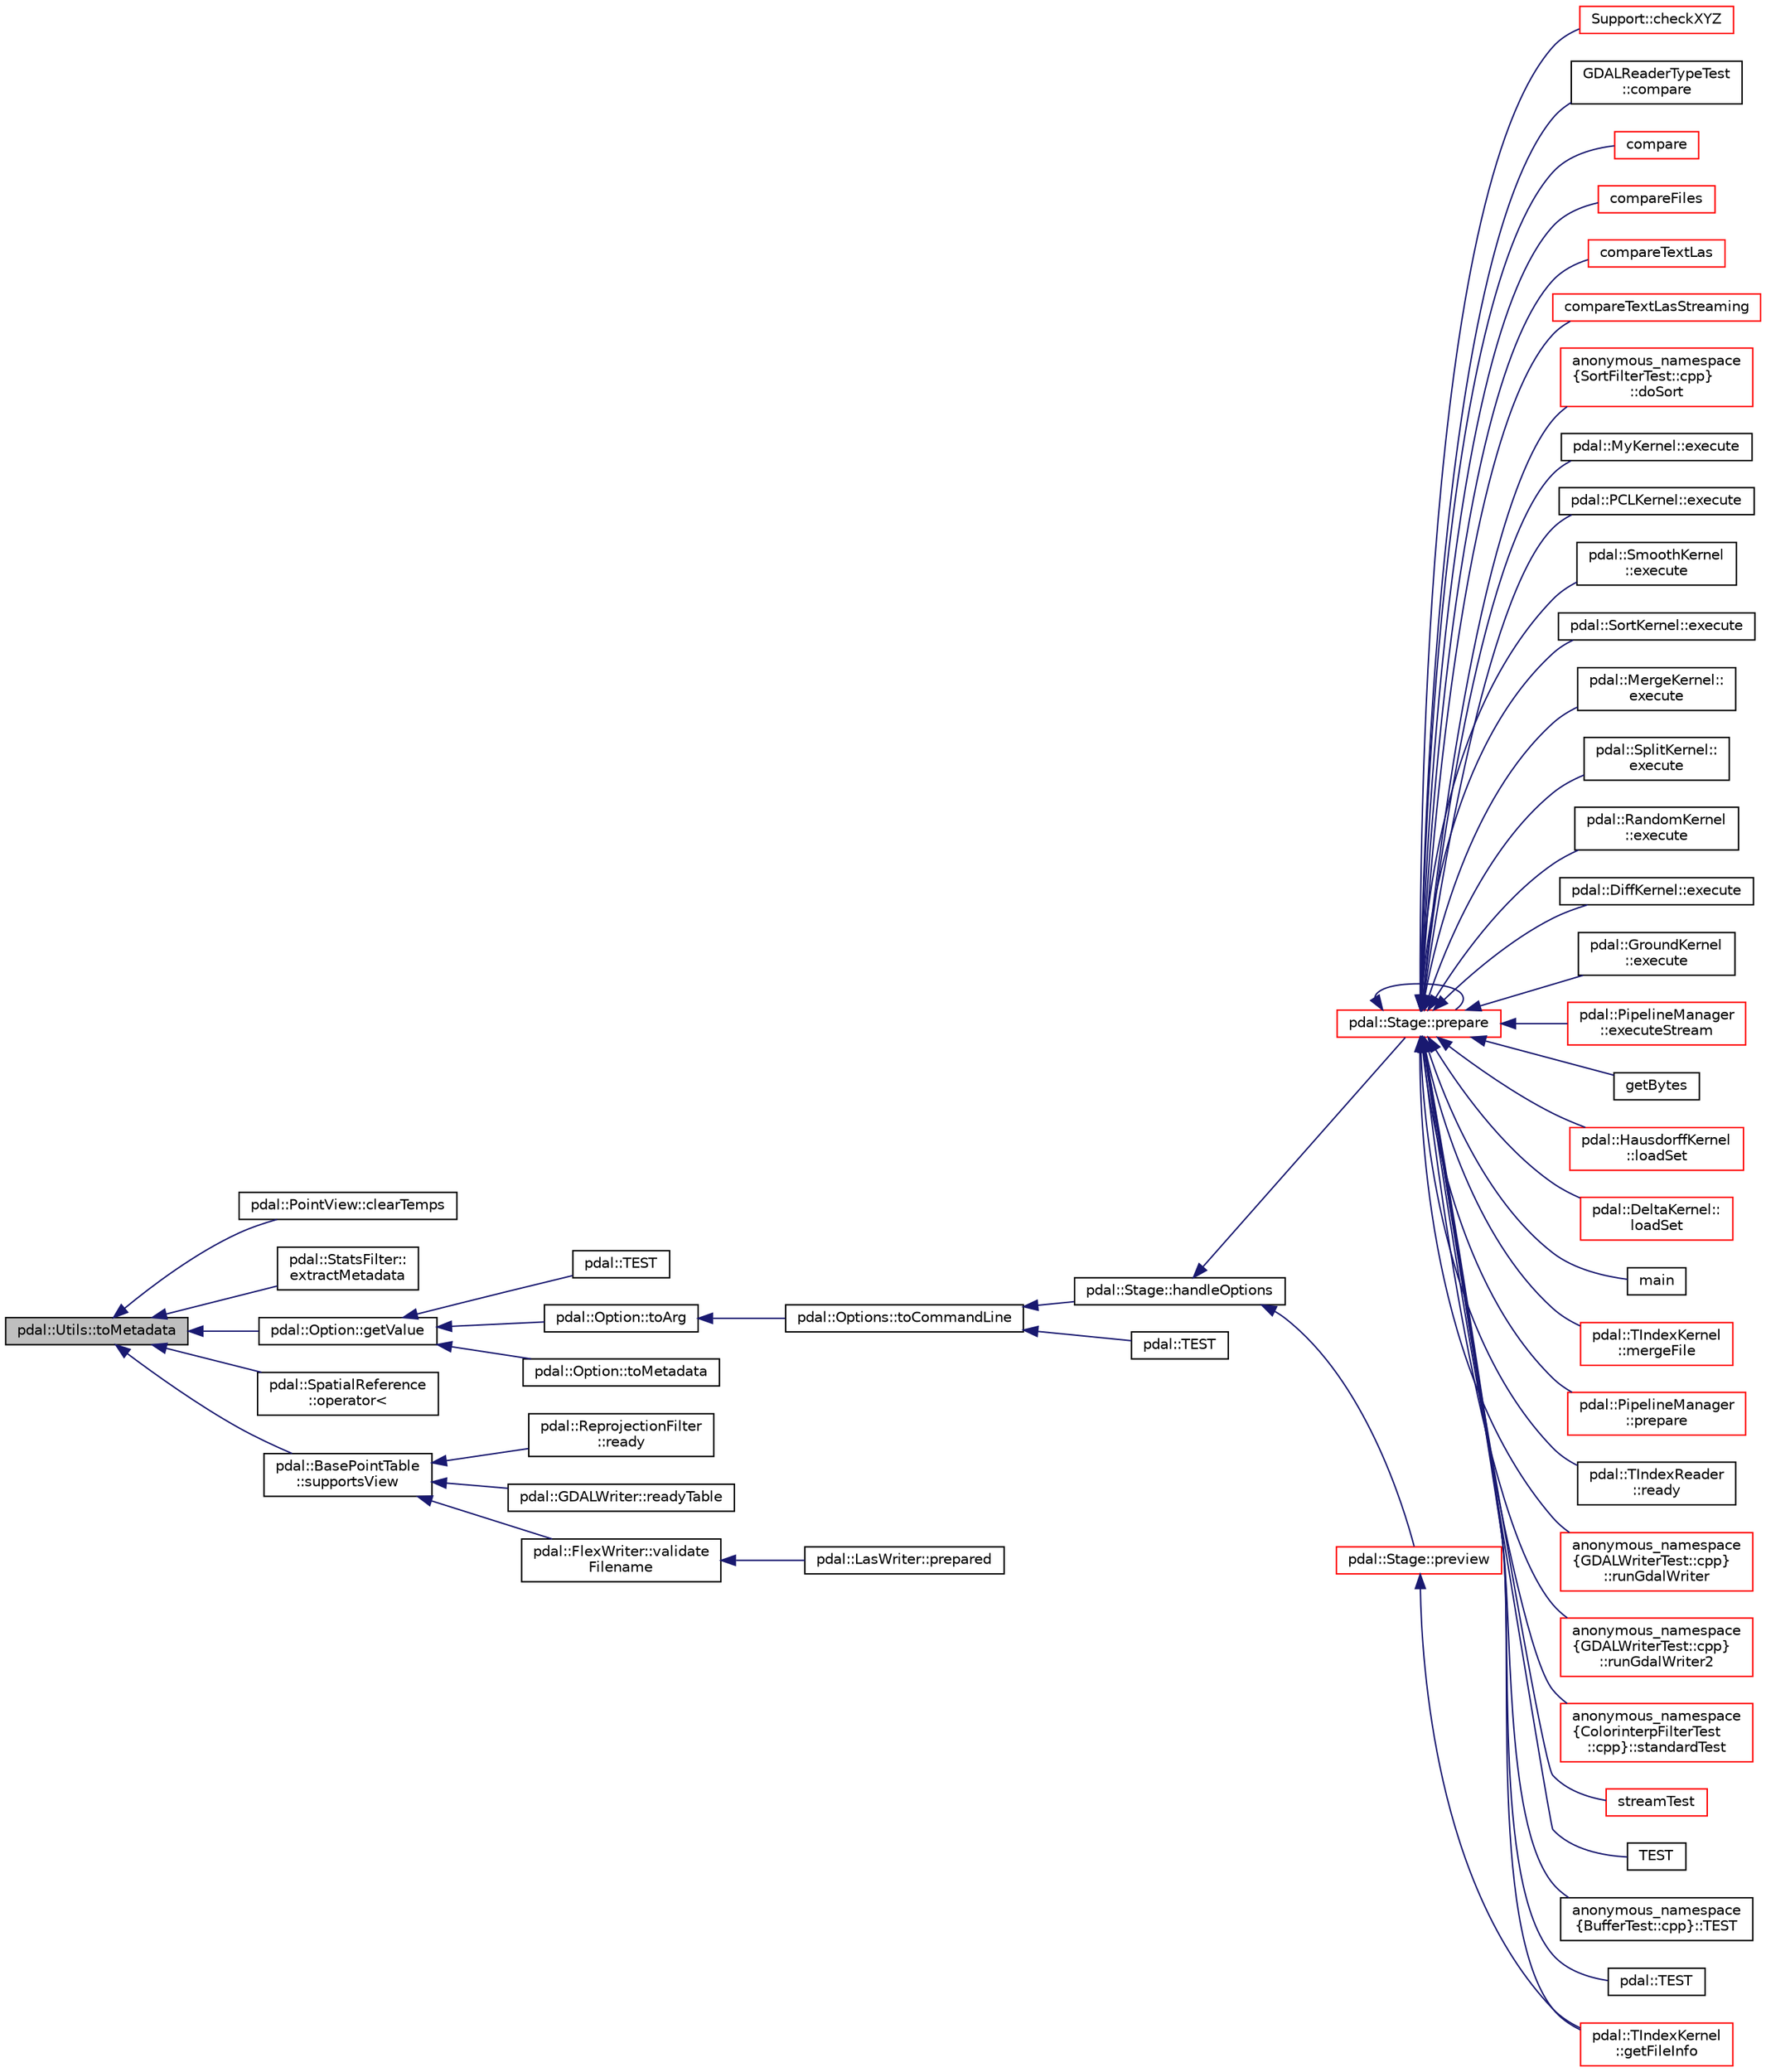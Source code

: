 digraph "pdal::Utils::toMetadata"
{
  edge [fontname="Helvetica",fontsize="10",labelfontname="Helvetica",labelfontsize="10"];
  node [fontname="Helvetica",fontsize="10",shape=record];
  rankdir="LR";
  Node1 [label="pdal::Utils::toMetadata",height=0.2,width=0.4,color="black", fillcolor="grey75", style="filled", fontcolor="black"];
  Node1 -> Node2 [dir="back",color="midnightblue",fontsize="10",style="solid",fontname="Helvetica"];
  Node2 [label="pdal::PointView::clearTemps",height=0.2,width=0.4,color="black", fillcolor="white", style="filled",URL="$classpdal_1_1PointView.html#a1fc05cce0a0e3a3d27918a6d66e3fd37"];
  Node1 -> Node3 [dir="back",color="midnightblue",fontsize="10",style="solid",fontname="Helvetica"];
  Node3 [label="pdal::StatsFilter::\lextractMetadata",height=0.2,width=0.4,color="black", fillcolor="white", style="filled",URL="$classpdal_1_1StatsFilter.html#a374631f225f1fba0918b159c1353142e"];
  Node1 -> Node4 [dir="back",color="midnightblue",fontsize="10",style="solid",fontname="Helvetica"];
  Node4 [label="pdal::Option::getValue",height=0.2,width=0.4,color="black", fillcolor="white", style="filled",URL="$classpdal_1_1Option.html#aaee0153c3f0370900c6cb1c1cfc19b01"];
  Node4 -> Node5 [dir="back",color="midnightblue",fontsize="10",style="solid",fontname="Helvetica"];
  Node5 [label="pdal::TEST",height=0.2,width=0.4,color="black", fillcolor="white", style="filled",URL="$namespacepdal.html#a6b98f1108d85530fd67026cb6381ecfd"];
  Node4 -> Node6 [dir="back",color="midnightblue",fontsize="10",style="solid",fontname="Helvetica"];
  Node6 [label="pdal::Option::toArg",height=0.2,width=0.4,color="black", fillcolor="white", style="filled",URL="$classpdal_1_1Option.html#a7fabeedf415bb4253e0b5d625c2717db"];
  Node6 -> Node7 [dir="back",color="midnightblue",fontsize="10",style="solid",fontname="Helvetica"];
  Node7 [label="pdal::Options::toCommandLine",height=0.2,width=0.4,color="black", fillcolor="white", style="filled",URL="$classpdal_1_1Options.html#afb18dcc4f3883b8413171db00482959c"];
  Node7 -> Node8 [dir="back",color="midnightblue",fontsize="10",style="solid",fontname="Helvetica"];
  Node8 [label="pdal::Stage::handleOptions",height=0.2,width=0.4,color="black", fillcolor="white", style="filled",URL="$classpdal_1_1Stage.html#a75f17f9b67f48f6aab1d98aadefc4d5c"];
  Node8 -> Node9 [dir="back",color="midnightblue",fontsize="10",style="solid",fontname="Helvetica"];
  Node9 [label="pdal::Stage::prepare",height=0.2,width=0.4,color="red", fillcolor="white", style="filled",URL="$classpdal_1_1Stage.html#a4b9296a59f8852b3d08630f1086bfbea"];
  Node9 -> Node10 [dir="back",color="midnightblue",fontsize="10",style="solid",fontname="Helvetica"];
  Node10 [label="Support::checkXYZ",height=0.2,width=0.4,color="red", fillcolor="white", style="filled",URL="$classSupport.html#a0f6b5ed9b20a213a0607f3b989b81cec"];
  Node9 -> Node11 [dir="back",color="midnightblue",fontsize="10",style="solid",fontname="Helvetica"];
  Node11 [label="GDALReaderTypeTest\l::compare",height=0.2,width=0.4,color="black", fillcolor="white", style="filled",URL="$classGDALReaderTypeTest.html#a7ccb2f33deda3d1840509c81f3718ca8"];
  Node9 -> Node12 [dir="back",color="midnightblue",fontsize="10",style="solid",fontname="Helvetica"];
  Node12 [label="compare",height=0.2,width=0.4,color="red", fillcolor="white", style="filled",URL="$OCITest_8cpp.html#aa992a42d3b52c376e3902f1412402781"];
  Node9 -> Node13 [dir="back",color="midnightblue",fontsize="10",style="solid",fontname="Helvetica"];
  Node13 [label="compareFiles",height=0.2,width=0.4,color="red", fillcolor="white", style="filled",URL="$LasWriterTest_8cpp.html#a3303a951654ed83ac6abc2a44e07b2d3"];
  Node9 -> Node14 [dir="back",color="midnightblue",fontsize="10",style="solid",fontname="Helvetica"];
  Node14 [label="compareTextLas",height=0.2,width=0.4,color="red", fillcolor="white", style="filled",URL="$TextReaderTest_8cpp.html#a509a22500d50c63ed7f1575067f5879d"];
  Node9 -> Node15 [dir="back",color="midnightblue",fontsize="10",style="solid",fontname="Helvetica"];
  Node15 [label="compareTextLasStreaming",height=0.2,width=0.4,color="red", fillcolor="white", style="filled",URL="$TextReaderTest_8cpp.html#afffb357c566f20e6383568d28525817a"];
  Node9 -> Node16 [dir="back",color="midnightblue",fontsize="10",style="solid",fontname="Helvetica"];
  Node16 [label="anonymous_namespace\l\{SortFilterTest::cpp\}\l::doSort",height=0.2,width=0.4,color="red", fillcolor="white", style="filled",URL="$namespaceanonymous__namespace_02SortFilterTest_8cpp_03.html#a4dd665dd162481d153ad54779b8e970b"];
  Node9 -> Node17 [dir="back",color="midnightblue",fontsize="10",style="solid",fontname="Helvetica"];
  Node17 [label="pdal::MyKernel::execute",height=0.2,width=0.4,color="black", fillcolor="white", style="filled",URL="$classpdal_1_1MyKernel.html#a2aa834686cb68aab88b9d40df48d6f13"];
  Node9 -> Node18 [dir="back",color="midnightblue",fontsize="10",style="solid",fontname="Helvetica"];
  Node18 [label="pdal::PCLKernel::execute",height=0.2,width=0.4,color="black", fillcolor="white", style="filled",URL="$classpdal_1_1PCLKernel.html#aab22ad378b4c29bbe5dd69ad6eb0c6ef"];
  Node9 -> Node19 [dir="back",color="midnightblue",fontsize="10",style="solid",fontname="Helvetica"];
  Node19 [label="pdal::SmoothKernel\l::execute",height=0.2,width=0.4,color="black", fillcolor="white", style="filled",URL="$classpdal_1_1SmoothKernel.html#a12357e09bb47a0567ed0af7089c3739f"];
  Node9 -> Node20 [dir="back",color="midnightblue",fontsize="10",style="solid",fontname="Helvetica"];
  Node20 [label="pdal::SortKernel::execute",height=0.2,width=0.4,color="black", fillcolor="white", style="filled",URL="$classpdal_1_1SortKernel.html#a35de433cd919ac9fc87a957395323820"];
  Node9 -> Node21 [dir="back",color="midnightblue",fontsize="10",style="solid",fontname="Helvetica"];
  Node21 [label="pdal::MergeKernel::\lexecute",height=0.2,width=0.4,color="black", fillcolor="white", style="filled",URL="$classpdal_1_1MergeKernel.html#a0f279da4375db6bb051489b6588fa897"];
  Node9 -> Node22 [dir="back",color="midnightblue",fontsize="10",style="solid",fontname="Helvetica"];
  Node22 [label="pdal::SplitKernel::\lexecute",height=0.2,width=0.4,color="black", fillcolor="white", style="filled",URL="$classpdal_1_1SplitKernel.html#aa93e386ee8d67c65d5c31d39ec7c9971"];
  Node9 -> Node23 [dir="back",color="midnightblue",fontsize="10",style="solid",fontname="Helvetica"];
  Node23 [label="pdal::RandomKernel\l::execute",height=0.2,width=0.4,color="black", fillcolor="white", style="filled",URL="$classpdal_1_1RandomKernel.html#ae101bc78cfab26709852a1ef31d7a38f"];
  Node9 -> Node24 [dir="back",color="midnightblue",fontsize="10",style="solid",fontname="Helvetica"];
  Node24 [label="pdal::DiffKernel::execute",height=0.2,width=0.4,color="black", fillcolor="white", style="filled",URL="$classpdal_1_1DiffKernel.html#a5594ac6561864e2c80a26545397d56f6"];
  Node9 -> Node25 [dir="back",color="midnightblue",fontsize="10",style="solid",fontname="Helvetica"];
  Node25 [label="pdal::GroundKernel\l::execute",height=0.2,width=0.4,color="black", fillcolor="white", style="filled",URL="$classpdal_1_1GroundKernel.html#a652b5f932cd5e982b887917a82f692e2"];
  Node9 -> Node26 [dir="back",color="midnightblue",fontsize="10",style="solid",fontname="Helvetica"];
  Node26 [label="pdal::PipelineManager\l::executeStream",height=0.2,width=0.4,color="red", fillcolor="white", style="filled",URL="$classpdal_1_1PipelineManager.html#a657ff17a1dce54e42bd3f152759a896c"];
  Node9 -> Node27 [dir="back",color="midnightblue",fontsize="10",style="solid",fontname="Helvetica"];
  Node27 [label="getBytes",height=0.2,width=0.4,color="black", fillcolor="white", style="filled",URL="$CompressionTest_8cpp.html#a6d46cc9b57a277b3a7c486859232bcf8"];
  Node9 -> Node28 [dir="back",color="midnightblue",fontsize="10",style="solid",fontname="Helvetica"];
  Node28 [label="pdal::TIndexKernel\l::getFileInfo",height=0.2,width=0.4,color="red", fillcolor="white", style="filled",URL="$classpdal_1_1TIndexKernel.html#a496ad191832c2af610f60ae5ef00d1d0"];
  Node9 -> Node29 [dir="back",color="midnightblue",fontsize="10",style="solid",fontname="Helvetica"];
  Node29 [label="pdal::HausdorffKernel\l::loadSet",height=0.2,width=0.4,color="red", fillcolor="white", style="filled",URL="$classpdal_1_1HausdorffKernel.html#a1d3664d111d8b5abc23ab609e3b9163e"];
  Node9 -> Node30 [dir="back",color="midnightblue",fontsize="10",style="solid",fontname="Helvetica"];
  Node30 [label="pdal::DeltaKernel::\lloadSet",height=0.2,width=0.4,color="red", fillcolor="white", style="filled",URL="$classpdal_1_1DeltaKernel.html#a9f78c94029ba013d88acd41301de7ee2"];
  Node9 -> Node31 [dir="back",color="midnightblue",fontsize="10",style="solid",fontname="Helvetica"];
  Node31 [label="main",height=0.2,width=0.4,color="black", fillcolor="white", style="filled",URL="$tutorial_8cpp.html#a0ddf1224851353fc92bfbff6f499fa97"];
  Node9 -> Node32 [dir="back",color="midnightblue",fontsize="10",style="solid",fontname="Helvetica"];
  Node32 [label="pdal::TIndexKernel\l::mergeFile",height=0.2,width=0.4,color="red", fillcolor="white", style="filled",URL="$classpdal_1_1TIndexKernel.html#a260c46e9fc8a9e5dddd395c93422dfa6"];
  Node9 -> Node9 [dir="back",color="midnightblue",fontsize="10",style="solid",fontname="Helvetica"];
  Node9 -> Node33 [dir="back",color="midnightblue",fontsize="10",style="solid",fontname="Helvetica"];
  Node33 [label="pdal::PipelineManager\l::prepare",height=0.2,width=0.4,color="red", fillcolor="white", style="filled",URL="$classpdal_1_1PipelineManager.html#ab1216e90ce5bea6ed10b3bdfeef47e6d"];
  Node9 -> Node34 [dir="back",color="midnightblue",fontsize="10",style="solid",fontname="Helvetica"];
  Node34 [label="pdal::TIndexReader\l::ready",height=0.2,width=0.4,color="black", fillcolor="white", style="filled",URL="$classpdal_1_1TIndexReader.html#aab30ff453c7bb99f11295f9a6395f9a9"];
  Node9 -> Node35 [dir="back",color="midnightblue",fontsize="10",style="solid",fontname="Helvetica"];
  Node35 [label="anonymous_namespace\l\{GDALWriterTest::cpp\}\l::runGdalWriter",height=0.2,width=0.4,color="red", fillcolor="white", style="filled",URL="$namespaceanonymous__namespace_02GDALWriterTest_8cpp_03.html#afa82c052f6116c30a757052c3013ec06"];
  Node9 -> Node36 [dir="back",color="midnightblue",fontsize="10",style="solid",fontname="Helvetica"];
  Node36 [label="anonymous_namespace\l\{GDALWriterTest::cpp\}\l::runGdalWriter2",height=0.2,width=0.4,color="red", fillcolor="white", style="filled",URL="$namespaceanonymous__namespace_02GDALWriterTest_8cpp_03.html#ab4af538727de76014b4faf8c8b616793"];
  Node9 -> Node37 [dir="back",color="midnightblue",fontsize="10",style="solid",fontname="Helvetica"];
  Node37 [label="anonymous_namespace\l\{ColorinterpFilterTest\l::cpp\}::standardTest",height=0.2,width=0.4,color="red", fillcolor="white", style="filled",URL="$namespaceanonymous__namespace_02ColorinterpFilterTest_8cpp_03.html#a2c7a8c71c9e37bd0e7821a01064bd259"];
  Node9 -> Node38 [dir="back",color="midnightblue",fontsize="10",style="solid",fontname="Helvetica"];
  Node38 [label="streamTest",height=0.2,width=0.4,color="red", fillcolor="white", style="filled",URL="$LasReaderTest_8cpp.html#a3fe845027bd4709eb9126245edd6f3c6"];
  Node9 -> Node39 [dir="back",color="midnightblue",fontsize="10",style="solid",fontname="Helvetica"];
  Node39 [label="TEST",height=0.2,width=0.4,color="black", fillcolor="white", style="filled",URL="$MatlabReaderTest_8cpp.html#a13d075df757d9911160c6c091b867b08"];
  Node9 -> Node40 [dir="back",color="midnightblue",fontsize="10",style="solid",fontname="Helvetica"];
  Node40 [label="anonymous_namespace\l\{BufferTest::cpp\}::TEST",height=0.2,width=0.4,color="black", fillcolor="white", style="filled",URL="$namespaceanonymous__namespace_02BufferTest_8cpp_03.html#aa82a48c7e159e43f9c99511f10d16b3c"];
  Node9 -> Node41 [dir="back",color="midnightblue",fontsize="10",style="solid",fontname="Helvetica"];
  Node41 [label="pdal::TEST",height=0.2,width=0.4,color="black", fillcolor="white", style="filled",URL="$namespacepdal.html#a51cbf5225e506db21e7efe20f4eebb09"];
  Node8 -> Node42 [dir="back",color="midnightblue",fontsize="10",style="solid",fontname="Helvetica"];
  Node42 [label="pdal::Stage::preview",height=0.2,width=0.4,color="red", fillcolor="white", style="filled",URL="$classpdal_1_1Stage.html#a25bb5ef4315f98fb88657876077ae7e4"];
  Node42 -> Node28 [dir="back",color="midnightblue",fontsize="10",style="solid",fontname="Helvetica"];
  Node7 -> Node43 [dir="back",color="midnightblue",fontsize="10",style="solid",fontname="Helvetica"];
  Node43 [label="pdal::TEST",height=0.2,width=0.4,color="black", fillcolor="white", style="filled",URL="$namespacepdal.html#a6f85d149f74faa30876993bdf585d0e6"];
  Node4 -> Node44 [dir="back",color="midnightblue",fontsize="10",style="solid",fontname="Helvetica"];
  Node44 [label="pdal::Option::toMetadata",height=0.2,width=0.4,color="black", fillcolor="white", style="filled",URL="$classpdal_1_1Option.html#a9e7c5414e5a1bf5538daf44ed26aa24c"];
  Node1 -> Node45 [dir="back",color="midnightblue",fontsize="10",style="solid",fontname="Helvetica"];
  Node45 [label="pdal::SpatialReference\l::operator\<",height=0.2,width=0.4,color="black", fillcolor="white", style="filled",URL="$classpdal_1_1SpatialReference.html#a2b3cb33a9a9a679735992818b859d00e"];
  Node1 -> Node46 [dir="back",color="midnightblue",fontsize="10",style="solid",fontname="Helvetica"];
  Node46 [label="pdal::BasePointTable\l::supportsView",height=0.2,width=0.4,color="black", fillcolor="white", style="filled",URL="$classpdal_1_1BasePointTable.html#a82dcbafa29259989b24307186fbda54c"];
  Node46 -> Node47 [dir="back",color="midnightblue",fontsize="10",style="solid",fontname="Helvetica"];
  Node47 [label="pdal::ReprojectionFilter\l::ready",height=0.2,width=0.4,color="black", fillcolor="white", style="filled",URL="$classpdal_1_1ReprojectionFilter.html#a84cf8a7e1d63a6ca14a67c99ab1a936a"];
  Node46 -> Node48 [dir="back",color="midnightblue",fontsize="10",style="solid",fontname="Helvetica"];
  Node48 [label="pdal::GDALWriter::readyTable",height=0.2,width=0.4,color="black", fillcolor="white", style="filled",URL="$classpdal_1_1GDALWriter.html#a7a6b359afb9b6619910d1145202ad31c"];
  Node46 -> Node49 [dir="back",color="midnightblue",fontsize="10",style="solid",fontname="Helvetica"];
  Node49 [label="pdal::FlexWriter::validate\lFilename",height=0.2,width=0.4,color="black", fillcolor="white", style="filled",URL="$classpdal_1_1FlexWriter.html#ab493878d6021020ec84b57b5500df142"];
  Node49 -> Node50 [dir="back",color="midnightblue",fontsize="10",style="solid",fontname="Helvetica"];
  Node50 [label="pdal::LasWriter::prepared",height=0.2,width=0.4,color="black", fillcolor="white", style="filled",URL="$classpdal_1_1LasWriter.html#a12a07c613de24341d69fae93497a4cbc"];
}
